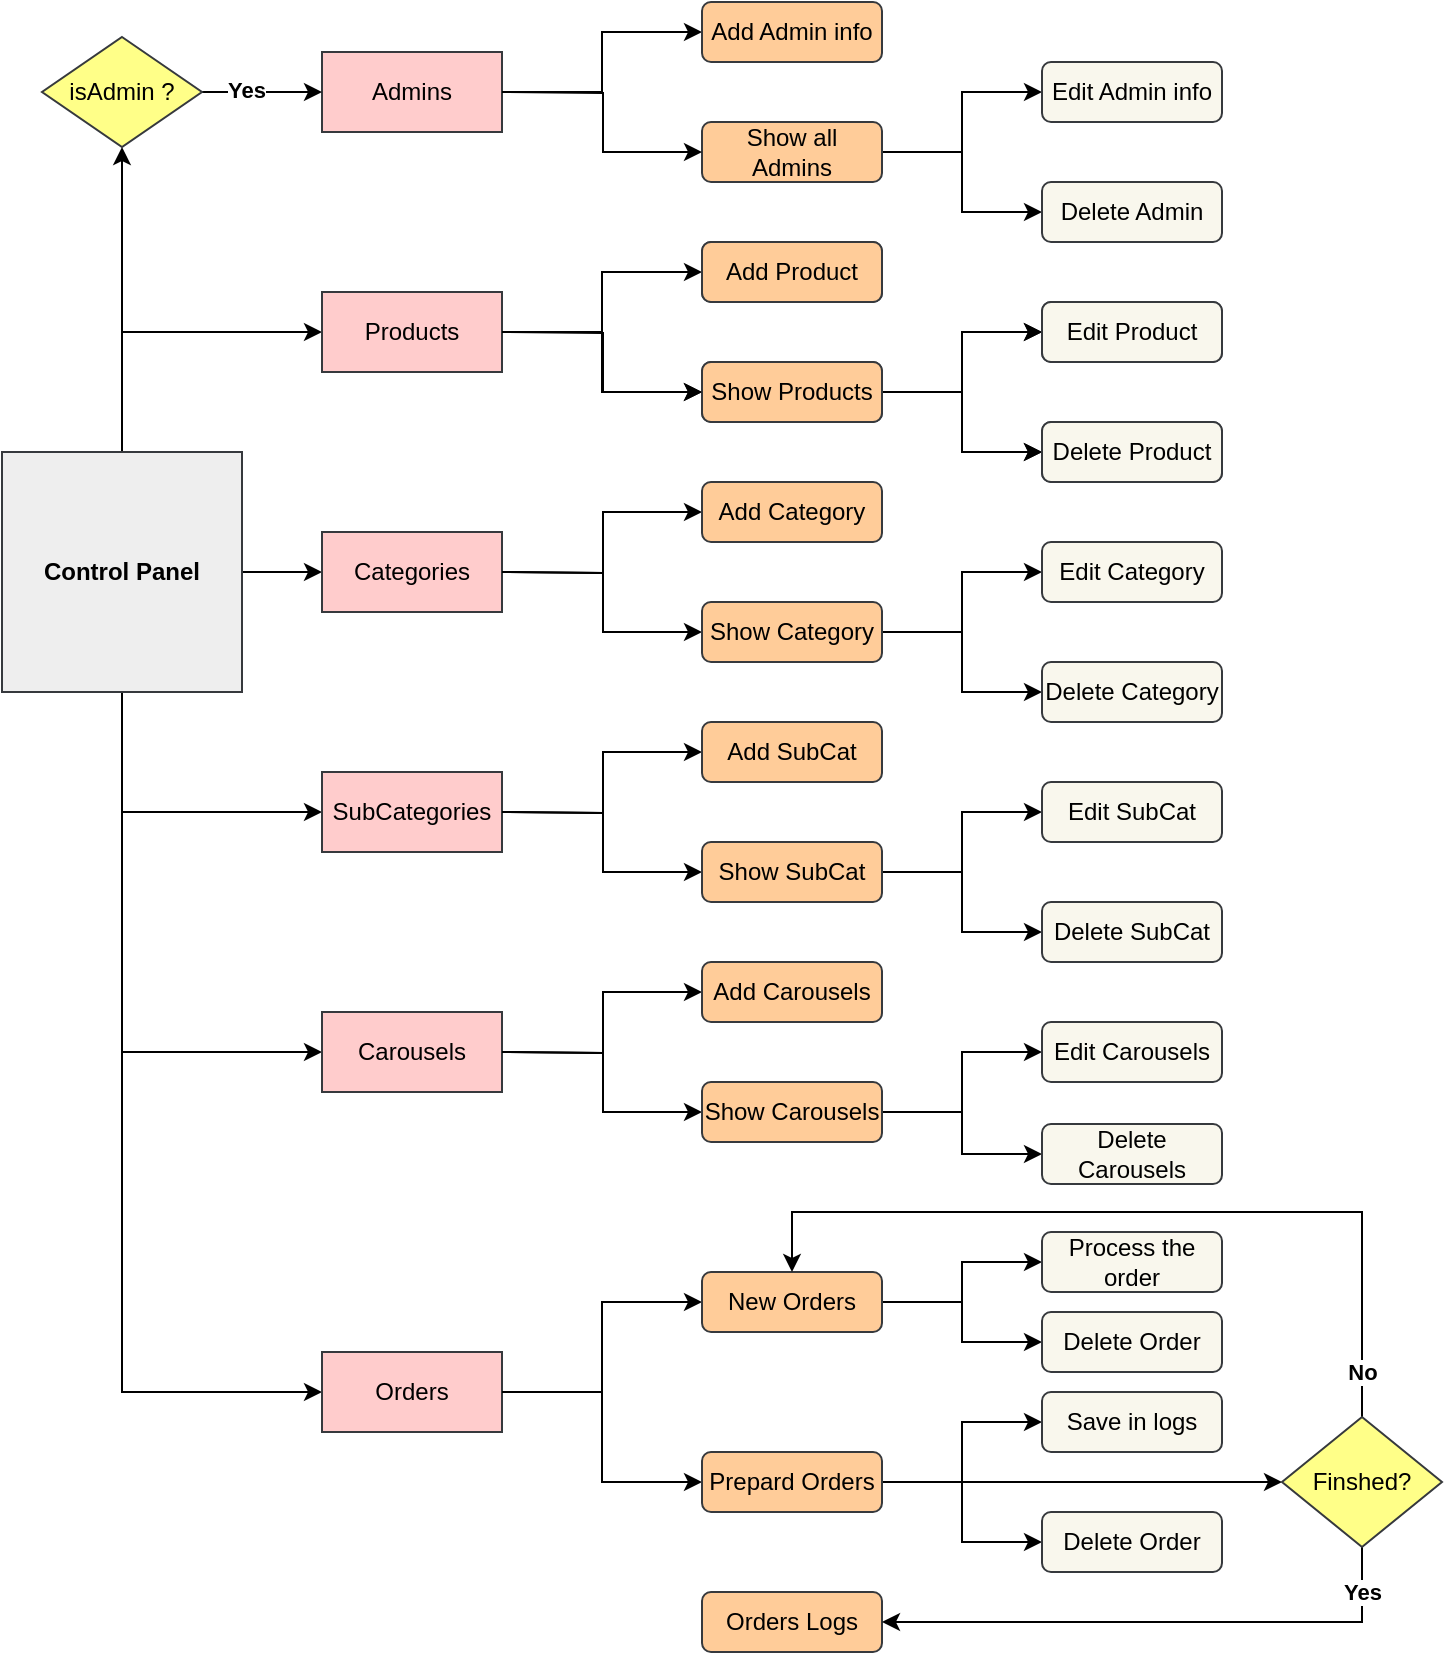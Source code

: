 <mxfile version="16.5.1" type="device"><diagram id="C-Gqux3o6-6dcaaLbfTX" name="Page-1"><mxGraphModel dx="1597" dy="986" grid="1" gridSize="10" guides="1" tooltips="1" connect="1" arrows="1" fold="1" page="1" pageScale="1" pageWidth="827" pageHeight="1169" math="0" shadow="0"><root><mxCell id="0"/><mxCell id="1" parent="0"/><mxCell id="qAH8mhJm70vvr5RvwoR2-15" style="edgeStyle=orthogonalEdgeStyle;rounded=0;orthogonalLoop=1;jettySize=auto;html=1;exitX=1;exitY=0.5;exitDx=0;exitDy=0;entryX=0;entryY=0.5;entryDx=0;entryDy=0;" edge="1" parent="1" source="qAH8mhJm70vvr5RvwoR2-1" target="qAH8mhJm70vvr5RvwoR2-3"><mxGeometry relative="1" as="geometry"/></mxCell><mxCell id="qAH8mhJm70vvr5RvwoR2-17" style="edgeStyle=orthogonalEdgeStyle;rounded=0;orthogonalLoop=1;jettySize=auto;html=1;exitX=0.5;exitY=0;exitDx=0;exitDy=0;entryX=0;entryY=0.5;entryDx=0;entryDy=0;" edge="1" parent="1" source="qAH8mhJm70vvr5RvwoR2-1" target="qAH8mhJm70vvr5RvwoR2-2"><mxGeometry relative="1" as="geometry"/></mxCell><mxCell id="qAH8mhJm70vvr5RvwoR2-19" style="edgeStyle=orthogonalEdgeStyle;rounded=0;orthogonalLoop=1;jettySize=auto;html=1;exitX=0.5;exitY=1;exitDx=0;exitDy=0;entryX=0;entryY=0.5;entryDx=0;entryDy=0;" edge="1" parent="1" source="qAH8mhJm70vvr5RvwoR2-1" target="qAH8mhJm70vvr5RvwoR2-4"><mxGeometry relative="1" as="geometry"/></mxCell><mxCell id="qAH8mhJm70vvr5RvwoR2-20" style="edgeStyle=orthogonalEdgeStyle;rounded=0;orthogonalLoop=1;jettySize=auto;html=1;exitX=0.5;exitY=1;exitDx=0;exitDy=0;entryX=0;entryY=0.5;entryDx=0;entryDy=0;" edge="1" parent="1" source="qAH8mhJm70vvr5RvwoR2-1" target="qAH8mhJm70vvr5RvwoR2-5"><mxGeometry relative="1" as="geometry"/></mxCell><mxCell id="qAH8mhJm70vvr5RvwoR2-21" style="edgeStyle=orthogonalEdgeStyle;rounded=0;orthogonalLoop=1;jettySize=auto;html=1;exitX=0.5;exitY=1;exitDx=0;exitDy=0;entryX=0;entryY=0.5;entryDx=0;entryDy=0;" edge="1" parent="1" source="qAH8mhJm70vvr5RvwoR2-1" target="qAH8mhJm70vvr5RvwoR2-6"><mxGeometry relative="1" as="geometry"/></mxCell><mxCell id="qAH8mhJm70vvr5RvwoR2-115" style="edgeStyle=orthogonalEdgeStyle;rounded=0;orthogonalLoop=1;jettySize=auto;html=1;exitX=0.5;exitY=0;exitDx=0;exitDy=0;entryX=0.5;entryY=1;entryDx=0;entryDy=0;" edge="1" parent="1" source="qAH8mhJm70vvr5RvwoR2-1" target="qAH8mhJm70vvr5RvwoR2-111"><mxGeometry relative="1" as="geometry"/></mxCell><mxCell id="qAH8mhJm70vvr5RvwoR2-1" value="&lt;b&gt;Control Panel&lt;/b&gt;" style="whiteSpace=wrap;html=1;aspect=fixed;fillColor=#eeeeee;strokeColor=#36393d;" vertex="1" parent="1"><mxGeometry x="30" y="490" width="120" height="120" as="geometry"/></mxCell><mxCell id="qAH8mhJm70vvr5RvwoR2-22" style="edgeStyle=orthogonalEdgeStyle;rounded=0;orthogonalLoop=1;jettySize=auto;html=1;exitX=1;exitY=0.5;exitDx=0;exitDy=0;entryX=0;entryY=0.5;entryDx=0;entryDy=0;" edge="1" parent="1" source="qAH8mhJm70vvr5RvwoR2-2" target="qAH8mhJm70vvr5RvwoR2-9"><mxGeometry relative="1" as="geometry"/></mxCell><mxCell id="qAH8mhJm70vvr5RvwoR2-23" style="edgeStyle=orthogonalEdgeStyle;rounded=0;orthogonalLoop=1;jettySize=auto;html=1;exitX=1;exitY=0.5;exitDx=0;exitDy=0;entryX=0;entryY=0.5;entryDx=0;entryDy=0;" edge="1" parent="1" source="qAH8mhJm70vvr5RvwoR2-2" target="qAH8mhJm70vvr5RvwoR2-8"><mxGeometry relative="1" as="geometry"/></mxCell><mxCell id="qAH8mhJm70vvr5RvwoR2-2" value="Products" style="rounded=0;whiteSpace=wrap;html=1;fillColor=#ffcccc;strokeColor=#36393d;" vertex="1" parent="1"><mxGeometry x="190" y="410" width="90" height="40" as="geometry"/></mxCell><mxCell id="qAH8mhJm70vvr5RvwoR2-3" value="Categories" style="rounded=0;whiteSpace=wrap;html=1;fillColor=#ffcccc;strokeColor=#36393d;" vertex="1" parent="1"><mxGeometry x="190" y="530" width="90" height="40" as="geometry"/></mxCell><mxCell id="qAH8mhJm70vvr5RvwoR2-4" value="SubCategories" style="rounded=0;whiteSpace=wrap;html=1;fillColor=#ffcccc;strokeColor=#36393d;" vertex="1" parent="1"><mxGeometry x="190" y="650" width="90" height="40" as="geometry"/></mxCell><mxCell id="qAH8mhJm70vvr5RvwoR2-5" value="Carousels" style="rounded=0;whiteSpace=wrap;html=1;fillColor=#ffcccc;strokeColor=#36393d;" vertex="1" parent="1"><mxGeometry x="190" y="770" width="90" height="40" as="geometry"/></mxCell><mxCell id="qAH8mhJm70vvr5RvwoR2-104" style="edgeStyle=orthogonalEdgeStyle;rounded=0;orthogonalLoop=1;jettySize=auto;html=1;exitX=1;exitY=0.5;exitDx=0;exitDy=0;entryX=0;entryY=0.5;entryDx=0;entryDy=0;" edge="1" parent="1" source="qAH8mhJm70vvr5RvwoR2-6" target="qAH8mhJm70vvr5RvwoR2-78"><mxGeometry relative="1" as="geometry"/></mxCell><mxCell id="qAH8mhJm70vvr5RvwoR2-6" value="Orders" style="rounded=0;whiteSpace=wrap;html=1;fillColor=#ffcccc;strokeColor=#36393d;" vertex="1" parent="1"><mxGeometry x="190" y="940" width="90" height="40" as="geometry"/></mxCell><mxCell id="qAH8mhJm70vvr5RvwoR2-96" style="edgeStyle=orthogonalEdgeStyle;rounded=0;orthogonalLoop=1;jettySize=auto;html=1;exitX=1;exitY=0.5;exitDx=0;exitDy=0;entryX=0;entryY=0.5;entryDx=0;entryDy=0;" edge="1" parent="1" source="qAH8mhJm70vvr5RvwoR2-7" target="qAH8mhJm70vvr5RvwoR2-89"><mxGeometry relative="1" as="geometry"/></mxCell><mxCell id="qAH8mhJm70vvr5RvwoR2-7" value="Admins" style="rounded=0;whiteSpace=wrap;html=1;fillColor=#ffcccc;strokeColor=#36393d;" vertex="1" parent="1"><mxGeometry x="190" y="290" width="90" height="40" as="geometry"/></mxCell><mxCell id="qAH8mhJm70vvr5RvwoR2-8" value="Add Product" style="rounded=1;whiteSpace=wrap;html=1;fillColor=#ffcc99;strokeColor=#36393d;" vertex="1" parent="1"><mxGeometry x="380" y="385" width="90" height="30" as="geometry"/></mxCell><mxCell id="qAH8mhJm70vvr5RvwoR2-24" style="edgeStyle=orthogonalEdgeStyle;rounded=0;orthogonalLoop=1;jettySize=auto;html=1;exitX=1;exitY=0.5;exitDx=0;exitDy=0;entryX=0;entryY=0.5;entryDx=0;entryDy=0;" edge="1" parent="1" source="qAH8mhJm70vvr5RvwoR2-9" target="qAH8mhJm70vvr5RvwoR2-11"><mxGeometry relative="1" as="geometry"/></mxCell><mxCell id="qAH8mhJm70vvr5RvwoR2-25" style="edgeStyle=orthogonalEdgeStyle;rounded=0;orthogonalLoop=1;jettySize=auto;html=1;exitX=1;exitY=0.5;exitDx=0;exitDy=0;entryX=0;entryY=0.5;entryDx=0;entryDy=0;" edge="1" parent="1" source="qAH8mhJm70vvr5RvwoR2-9" target="qAH8mhJm70vvr5RvwoR2-10"><mxGeometry relative="1" as="geometry"/></mxCell><mxCell id="qAH8mhJm70vvr5RvwoR2-9" value="Show Products" style="rounded=1;whiteSpace=wrap;html=1;fillColor=#ffcc99;strokeColor=#36393d;" vertex="1" parent="1"><mxGeometry x="380" y="445" width="90" height="30" as="geometry"/></mxCell><mxCell id="qAH8mhJm70vvr5RvwoR2-10" value="Edit Product" style="rounded=1;whiteSpace=wrap;html=1;fillColor=#f9f7ed;strokeColor=#36393d;" vertex="1" parent="1"><mxGeometry x="550" y="415" width="90" height="30" as="geometry"/></mxCell><mxCell id="qAH8mhJm70vvr5RvwoR2-11" value="Delete Product" style="rounded=1;whiteSpace=wrap;html=1;fillColor=#f9f7ed;strokeColor=#36393d;" vertex="1" parent="1"><mxGeometry x="550" y="475" width="90" height="30" as="geometry"/></mxCell><mxCell id="qAH8mhJm70vvr5RvwoR2-40" style="edgeStyle=orthogonalEdgeStyle;rounded=0;orthogonalLoop=1;jettySize=auto;html=1;exitX=1;exitY=0.5;exitDx=0;exitDy=0;entryX=0;entryY=0.5;entryDx=0;entryDy=0;" edge="1" parent="1" target="qAH8mhJm70vvr5RvwoR2-45"><mxGeometry relative="1" as="geometry"><mxPoint x="280" y="550" as="sourcePoint"/></mxGeometry></mxCell><mxCell id="qAH8mhJm70vvr5RvwoR2-41" style="edgeStyle=orthogonalEdgeStyle;rounded=0;orthogonalLoop=1;jettySize=auto;html=1;entryX=0;entryY=0.5;entryDx=0;entryDy=0;" edge="1" parent="1" target="qAH8mhJm70vvr5RvwoR2-42"><mxGeometry relative="1" as="geometry"><mxPoint x="280" y="550" as="sourcePoint"/></mxGeometry></mxCell><mxCell id="qAH8mhJm70vvr5RvwoR2-42" value="Add Category" style="rounded=1;whiteSpace=wrap;html=1;fillColor=#ffcc99;strokeColor=#36393d;" vertex="1" parent="1"><mxGeometry x="380" y="505" width="90" height="30" as="geometry"/></mxCell><mxCell id="qAH8mhJm70vvr5RvwoR2-43" style="edgeStyle=orthogonalEdgeStyle;rounded=0;orthogonalLoop=1;jettySize=auto;html=1;exitX=1;exitY=0.5;exitDx=0;exitDy=0;entryX=0;entryY=0.5;entryDx=0;entryDy=0;" edge="1" parent="1" source="qAH8mhJm70vvr5RvwoR2-45" target="qAH8mhJm70vvr5RvwoR2-47"><mxGeometry relative="1" as="geometry"/></mxCell><mxCell id="qAH8mhJm70vvr5RvwoR2-44" style="edgeStyle=orthogonalEdgeStyle;rounded=0;orthogonalLoop=1;jettySize=auto;html=1;exitX=1;exitY=0.5;exitDx=0;exitDy=0;entryX=0;entryY=0.5;entryDx=0;entryDy=0;" edge="1" parent="1" source="qAH8mhJm70vvr5RvwoR2-45" target="qAH8mhJm70vvr5RvwoR2-46"><mxGeometry relative="1" as="geometry"/></mxCell><mxCell id="qAH8mhJm70vvr5RvwoR2-45" value="Show Category" style="rounded=1;whiteSpace=wrap;html=1;fillColor=#ffcc99;strokeColor=#36393d;" vertex="1" parent="1"><mxGeometry x="380" y="565" width="90" height="30" as="geometry"/></mxCell><mxCell id="qAH8mhJm70vvr5RvwoR2-46" value="Edit Category" style="rounded=1;whiteSpace=wrap;html=1;fillColor=#f9f7ed;strokeColor=#36393d;" vertex="1" parent="1"><mxGeometry x="550" y="535" width="90" height="30" as="geometry"/></mxCell><mxCell id="qAH8mhJm70vvr5RvwoR2-47" value="Delete Category" style="rounded=1;whiteSpace=wrap;html=1;fillColor=#f9f7ed;strokeColor=#36393d;" vertex="1" parent="1"><mxGeometry x="550" y="595" width="90" height="30" as="geometry"/></mxCell><mxCell id="qAH8mhJm70vvr5RvwoR2-49" style="edgeStyle=orthogonalEdgeStyle;rounded=0;orthogonalLoop=1;jettySize=auto;html=1;exitX=1;exitY=0.5;exitDx=0;exitDy=0;entryX=0;entryY=0.5;entryDx=0;entryDy=0;" edge="1" parent="1" target="qAH8mhJm70vvr5RvwoR2-54"><mxGeometry relative="1" as="geometry"><mxPoint x="280" y="670" as="sourcePoint"/></mxGeometry></mxCell><mxCell id="qAH8mhJm70vvr5RvwoR2-50" style="edgeStyle=orthogonalEdgeStyle;rounded=0;orthogonalLoop=1;jettySize=auto;html=1;entryX=0;entryY=0.5;entryDx=0;entryDy=0;" edge="1" parent="1" target="qAH8mhJm70vvr5RvwoR2-51"><mxGeometry relative="1" as="geometry"><mxPoint x="280" y="670" as="sourcePoint"/></mxGeometry></mxCell><mxCell id="qAH8mhJm70vvr5RvwoR2-51" value="Add SubCat" style="rounded=1;whiteSpace=wrap;html=1;fillColor=#ffcc99;strokeColor=#36393d;" vertex="1" parent="1"><mxGeometry x="380" y="625" width="90" height="30" as="geometry"/></mxCell><mxCell id="qAH8mhJm70vvr5RvwoR2-52" style="edgeStyle=orthogonalEdgeStyle;rounded=0;orthogonalLoop=1;jettySize=auto;html=1;exitX=1;exitY=0.5;exitDx=0;exitDy=0;entryX=0;entryY=0.5;entryDx=0;entryDy=0;" edge="1" parent="1" source="qAH8mhJm70vvr5RvwoR2-54" target="qAH8mhJm70vvr5RvwoR2-56"><mxGeometry relative="1" as="geometry"/></mxCell><mxCell id="qAH8mhJm70vvr5RvwoR2-53" style="edgeStyle=orthogonalEdgeStyle;rounded=0;orthogonalLoop=1;jettySize=auto;html=1;exitX=1;exitY=0.5;exitDx=0;exitDy=0;entryX=0;entryY=0.5;entryDx=0;entryDy=0;" edge="1" parent="1" source="qAH8mhJm70vvr5RvwoR2-54" target="qAH8mhJm70vvr5RvwoR2-55"><mxGeometry relative="1" as="geometry"/></mxCell><mxCell id="qAH8mhJm70vvr5RvwoR2-54" value="Show SubCat" style="rounded=1;whiteSpace=wrap;html=1;fillColor=#ffcc99;strokeColor=#36393d;" vertex="1" parent="1"><mxGeometry x="380" y="685" width="90" height="30" as="geometry"/></mxCell><mxCell id="qAH8mhJm70vvr5RvwoR2-55" value="Edit SubCat" style="rounded=1;whiteSpace=wrap;html=1;fillColor=#f9f7ed;strokeColor=#36393d;" vertex="1" parent="1"><mxGeometry x="550" y="655" width="90" height="30" as="geometry"/></mxCell><mxCell id="qAH8mhJm70vvr5RvwoR2-56" value="Delete SubCat" style="rounded=1;whiteSpace=wrap;html=1;fillColor=#f9f7ed;strokeColor=#36393d;" vertex="1" parent="1"><mxGeometry x="550" y="715" width="90" height="30" as="geometry"/></mxCell><mxCell id="qAH8mhJm70vvr5RvwoR2-57" style="edgeStyle=orthogonalEdgeStyle;rounded=0;orthogonalLoop=1;jettySize=auto;html=1;exitX=1;exitY=0.5;exitDx=0;exitDy=0;entryX=0;entryY=0.5;entryDx=0;entryDy=0;" edge="1" parent="1" target="qAH8mhJm70vvr5RvwoR2-62"><mxGeometry relative="1" as="geometry"><mxPoint x="280" y="790" as="sourcePoint"/></mxGeometry></mxCell><mxCell id="qAH8mhJm70vvr5RvwoR2-58" style="edgeStyle=orthogonalEdgeStyle;rounded=0;orthogonalLoop=1;jettySize=auto;html=1;entryX=0;entryY=0.5;entryDx=0;entryDy=0;" edge="1" parent="1" target="qAH8mhJm70vvr5RvwoR2-59"><mxGeometry relative="1" as="geometry"><mxPoint x="280" y="790" as="sourcePoint"/></mxGeometry></mxCell><mxCell id="qAH8mhJm70vvr5RvwoR2-59" value="Add Carousels" style="rounded=1;whiteSpace=wrap;html=1;fillColor=#ffcc99;strokeColor=#36393d;" vertex="1" parent="1"><mxGeometry x="380" y="745" width="90" height="30" as="geometry"/></mxCell><mxCell id="qAH8mhJm70vvr5RvwoR2-60" style="edgeStyle=orthogonalEdgeStyle;rounded=0;orthogonalLoop=1;jettySize=auto;html=1;exitX=1;exitY=0.5;exitDx=0;exitDy=0;entryX=0;entryY=0.5;entryDx=0;entryDy=0;" edge="1" parent="1" source="qAH8mhJm70vvr5RvwoR2-62" target="qAH8mhJm70vvr5RvwoR2-64"><mxGeometry relative="1" as="geometry"/></mxCell><mxCell id="qAH8mhJm70vvr5RvwoR2-61" style="edgeStyle=orthogonalEdgeStyle;rounded=0;orthogonalLoop=1;jettySize=auto;html=1;exitX=1;exitY=0.5;exitDx=0;exitDy=0;entryX=0;entryY=0.5;entryDx=0;entryDy=0;" edge="1" parent="1" source="qAH8mhJm70vvr5RvwoR2-62" target="qAH8mhJm70vvr5RvwoR2-63"><mxGeometry relative="1" as="geometry"/></mxCell><mxCell id="qAH8mhJm70vvr5RvwoR2-62" value="Show Carousels" style="rounded=1;whiteSpace=wrap;html=1;fillColor=#ffcc99;strokeColor=#36393d;" vertex="1" parent="1"><mxGeometry x="380" y="805" width="90" height="30" as="geometry"/></mxCell><mxCell id="qAH8mhJm70vvr5RvwoR2-63" value="Edit Carousels" style="rounded=1;whiteSpace=wrap;html=1;fillColor=#f9f7ed;strokeColor=#36393d;" vertex="1" parent="1"><mxGeometry x="550" y="775" width="90" height="30" as="geometry"/></mxCell><mxCell id="qAH8mhJm70vvr5RvwoR2-64" value="Delete Carousels" style="rounded=1;whiteSpace=wrap;html=1;fillColor=#f9f7ed;strokeColor=#36393d;" vertex="1" parent="1"><mxGeometry x="550" y="826" width="90" height="30" as="geometry"/></mxCell><mxCell id="qAH8mhJm70vvr5RvwoR2-74" style="edgeStyle=orthogonalEdgeStyle;rounded=0;orthogonalLoop=1;jettySize=auto;html=1;entryX=0;entryY=0.5;entryDx=0;entryDy=0;exitX=1;exitY=0.5;exitDx=0;exitDy=0;" edge="1" parent="1" target="qAH8mhJm70vvr5RvwoR2-75" source="qAH8mhJm70vvr5RvwoR2-6"><mxGeometry relative="1" as="geometry"><mxPoint x="280" y="910" as="sourcePoint"/></mxGeometry></mxCell><mxCell id="qAH8mhJm70vvr5RvwoR2-98" style="edgeStyle=orthogonalEdgeStyle;rounded=0;orthogonalLoop=1;jettySize=auto;html=1;exitX=1;exitY=0.5;exitDx=0;exitDy=0;entryX=0;entryY=0.5;entryDx=0;entryDy=0;" edge="1" parent="1" source="qAH8mhJm70vvr5RvwoR2-75" target="qAH8mhJm70vvr5RvwoR2-79"><mxGeometry relative="1" as="geometry"/></mxCell><mxCell id="qAH8mhJm70vvr5RvwoR2-99" style="edgeStyle=orthogonalEdgeStyle;rounded=0;orthogonalLoop=1;jettySize=auto;html=1;exitX=1;exitY=0.5;exitDx=0;exitDy=0;entryX=0;entryY=0.5;entryDx=0;entryDy=0;" edge="1" parent="1" source="qAH8mhJm70vvr5RvwoR2-75" target="qAH8mhJm70vvr5RvwoR2-80"><mxGeometry relative="1" as="geometry"/></mxCell><mxCell id="qAH8mhJm70vvr5RvwoR2-75" value="New Orders" style="rounded=1;whiteSpace=wrap;html=1;fillColor=#ffcc99;strokeColor=#36393d;" vertex="1" parent="1"><mxGeometry x="380" y="900" width="90" height="30" as="geometry"/></mxCell><mxCell id="qAH8mhJm70vvr5RvwoR2-102" style="edgeStyle=orthogonalEdgeStyle;rounded=0;orthogonalLoop=1;jettySize=auto;html=1;exitX=1;exitY=0.5;exitDx=0;exitDy=0;entryX=0;entryY=0.5;entryDx=0;entryDy=0;" edge="1" parent="1" source="qAH8mhJm70vvr5RvwoR2-78" target="qAH8mhJm70vvr5RvwoR2-101"><mxGeometry relative="1" as="geometry"/></mxCell><mxCell id="qAH8mhJm70vvr5RvwoR2-103" style="edgeStyle=orthogonalEdgeStyle;rounded=0;orthogonalLoop=1;jettySize=auto;html=1;exitX=1;exitY=0.5;exitDx=0;exitDy=0;entryX=0;entryY=0.5;entryDx=0;entryDy=0;" edge="1" parent="1" source="qAH8mhJm70vvr5RvwoR2-78" target="qAH8mhJm70vvr5RvwoR2-100"><mxGeometry relative="1" as="geometry"/></mxCell><mxCell id="qAH8mhJm70vvr5RvwoR2-109" style="edgeStyle=orthogonalEdgeStyle;rounded=0;orthogonalLoop=1;jettySize=auto;html=1;exitX=1;exitY=0.5;exitDx=0;exitDy=0;entryX=0;entryY=0.5;entryDx=0;entryDy=0;" edge="1" parent="1" source="qAH8mhJm70vvr5RvwoR2-78" target="qAH8mhJm70vvr5RvwoR2-105"><mxGeometry relative="1" as="geometry"/></mxCell><mxCell id="qAH8mhJm70vvr5RvwoR2-78" value="Prepard Orders" style="rounded=1;whiteSpace=wrap;html=1;fillColor=#ffcc99;strokeColor=#36393d;" vertex="1" parent="1"><mxGeometry x="380" y="990" width="90" height="30" as="geometry"/></mxCell><mxCell id="qAH8mhJm70vvr5RvwoR2-79" value="Process the order" style="rounded=1;whiteSpace=wrap;html=1;fillColor=#f9f7ed;strokeColor=#36393d;" vertex="1" parent="1"><mxGeometry x="550" y="880" width="90" height="30" as="geometry"/></mxCell><mxCell id="qAH8mhJm70vvr5RvwoR2-80" value="Delete Order" style="rounded=1;whiteSpace=wrap;html=1;fillColor=#f9f7ed;strokeColor=#36393d;" vertex="1" parent="1"><mxGeometry x="550" y="920" width="90" height="30" as="geometry"/></mxCell><mxCell id="qAH8mhJm70vvr5RvwoR2-81" value="Add Product" style="rounded=1;whiteSpace=wrap;html=1;fillColor=#ffcc99;strokeColor=#36393d;" vertex="1" parent="1"><mxGeometry x="380" y="385" width="90" height="30" as="geometry"/></mxCell><mxCell id="qAH8mhJm70vvr5RvwoR2-82" style="edgeStyle=orthogonalEdgeStyle;rounded=0;orthogonalLoop=1;jettySize=auto;html=1;exitX=1;exitY=0.5;exitDx=0;exitDy=0;entryX=0;entryY=0.5;entryDx=0;entryDy=0;" edge="1" source="qAH8mhJm70vvr5RvwoR2-84" target="qAH8mhJm70vvr5RvwoR2-86" parent="1"><mxGeometry relative="1" as="geometry"/></mxCell><mxCell id="qAH8mhJm70vvr5RvwoR2-83" style="edgeStyle=orthogonalEdgeStyle;rounded=0;orthogonalLoop=1;jettySize=auto;html=1;exitX=1;exitY=0.5;exitDx=0;exitDy=0;entryX=0;entryY=0.5;entryDx=0;entryDy=0;" edge="1" source="qAH8mhJm70vvr5RvwoR2-84" target="qAH8mhJm70vvr5RvwoR2-85" parent="1"><mxGeometry relative="1" as="geometry"/></mxCell><mxCell id="qAH8mhJm70vvr5RvwoR2-84" value="Show Products" style="rounded=1;whiteSpace=wrap;html=1;fillColor=#ffcc99;strokeColor=#36393d;" vertex="1" parent="1"><mxGeometry x="380" y="445" width="90" height="30" as="geometry"/></mxCell><mxCell id="qAH8mhJm70vvr5RvwoR2-85" value="Edit Product" style="rounded=1;whiteSpace=wrap;html=1;fillColor=#f9f7ed;strokeColor=#36393d;" vertex="1" parent="1"><mxGeometry x="550" y="415" width="90" height="30" as="geometry"/></mxCell><mxCell id="qAH8mhJm70vvr5RvwoR2-86" value="Delete Product" style="rounded=1;whiteSpace=wrap;html=1;fillColor=#f9f7ed;strokeColor=#36393d;" vertex="1" parent="1"><mxGeometry x="550" y="475" width="90" height="30" as="geometry"/></mxCell><mxCell id="qAH8mhJm70vvr5RvwoR2-87" style="edgeStyle=orthogonalEdgeStyle;rounded=0;orthogonalLoop=1;jettySize=auto;html=1;exitX=1;exitY=0.5;exitDx=0;exitDy=0;entryX=0;entryY=0.5;entryDx=0;entryDy=0;" edge="1" target="qAH8mhJm70vvr5RvwoR2-84" parent="1"><mxGeometry relative="1" as="geometry"><mxPoint x="280" y="430.0" as="sourcePoint"/></mxGeometry></mxCell><mxCell id="qAH8mhJm70vvr5RvwoR2-89" value="Add Admin info" style="rounded=1;whiteSpace=wrap;html=1;fillColor=#ffcc99;strokeColor=#36393d;" vertex="1" parent="1"><mxGeometry x="380" y="265" width="90" height="30" as="geometry"/></mxCell><mxCell id="qAH8mhJm70vvr5RvwoR2-90" style="edgeStyle=orthogonalEdgeStyle;rounded=0;orthogonalLoop=1;jettySize=auto;html=1;exitX=1;exitY=0.5;exitDx=0;exitDy=0;entryX=0;entryY=0.5;entryDx=0;entryDy=0;" edge="1" parent="1" source="qAH8mhJm70vvr5RvwoR2-92" target="qAH8mhJm70vvr5RvwoR2-94"><mxGeometry relative="1" as="geometry"/></mxCell><mxCell id="qAH8mhJm70vvr5RvwoR2-91" style="edgeStyle=orthogonalEdgeStyle;rounded=0;orthogonalLoop=1;jettySize=auto;html=1;exitX=1;exitY=0.5;exitDx=0;exitDy=0;entryX=0;entryY=0.5;entryDx=0;entryDy=0;" edge="1" parent="1" source="qAH8mhJm70vvr5RvwoR2-92" target="qAH8mhJm70vvr5RvwoR2-93"><mxGeometry relative="1" as="geometry"/></mxCell><mxCell id="qAH8mhJm70vvr5RvwoR2-92" value="Show all Admins" style="rounded=1;whiteSpace=wrap;html=1;fillColor=#ffcc99;strokeColor=#36393d;" vertex="1" parent="1"><mxGeometry x="380" y="325" width="90" height="30" as="geometry"/></mxCell><mxCell id="qAH8mhJm70vvr5RvwoR2-93" value="Edit Admin info" style="rounded=1;whiteSpace=wrap;html=1;fillColor=#f9f7ed;strokeColor=#36393d;" vertex="1" parent="1"><mxGeometry x="550" y="295" width="90" height="30" as="geometry"/></mxCell><mxCell id="qAH8mhJm70vvr5RvwoR2-94" value="Delete Admin" style="rounded=1;whiteSpace=wrap;html=1;fillColor=#f9f7ed;strokeColor=#36393d;" vertex="1" parent="1"><mxGeometry x="550" y="355" width="90" height="30" as="geometry"/></mxCell><mxCell id="qAH8mhJm70vvr5RvwoR2-95" style="edgeStyle=orthogonalEdgeStyle;rounded=0;orthogonalLoop=1;jettySize=auto;html=1;exitX=1;exitY=0.5;exitDx=0;exitDy=0;entryX=0;entryY=0.5;entryDx=0;entryDy=0;" edge="1" parent="1" target="qAH8mhJm70vvr5RvwoR2-92"><mxGeometry relative="1" as="geometry"><mxPoint x="280" y="310.0" as="sourcePoint"/></mxGeometry></mxCell><mxCell id="qAH8mhJm70vvr5RvwoR2-97" value="Orders Logs" style="rounded=1;whiteSpace=wrap;html=1;fillColor=#ffcc99;strokeColor=#36393d;" vertex="1" parent="1"><mxGeometry x="380" y="1060" width="90" height="30" as="geometry"/></mxCell><mxCell id="qAH8mhJm70vvr5RvwoR2-100" value="Delete Order" style="rounded=1;whiteSpace=wrap;html=1;fillColor=#f9f7ed;strokeColor=#36393d;" vertex="1" parent="1"><mxGeometry x="550" y="1020" width="90" height="30" as="geometry"/></mxCell><mxCell id="qAH8mhJm70vvr5RvwoR2-101" value="Save in logs" style="rounded=1;whiteSpace=wrap;html=1;fillColor=#f9f7ed;strokeColor=#36393d;" vertex="1" parent="1"><mxGeometry x="550" y="960" width="90" height="30" as="geometry"/></mxCell><mxCell id="qAH8mhJm70vvr5RvwoR2-106" style="edgeStyle=orthogonalEdgeStyle;rounded=0;orthogonalLoop=1;jettySize=auto;html=1;exitX=0.5;exitY=0;exitDx=0;exitDy=0;entryX=0.5;entryY=0;entryDx=0;entryDy=0;" edge="1" parent="1" source="qAH8mhJm70vvr5RvwoR2-105" target="qAH8mhJm70vvr5RvwoR2-75"><mxGeometry relative="1" as="geometry"><Array as="points"><mxPoint x="710" y="870"/><mxPoint x="425" y="870"/></Array></mxGeometry></mxCell><mxCell id="qAH8mhJm70vvr5RvwoR2-107" value="&lt;b&gt;No&lt;/b&gt;" style="edgeLabel;html=1;align=center;verticalAlign=middle;resizable=0;points=[];" vertex="1" connectable="0" parent="qAH8mhJm70vvr5RvwoR2-106"><mxGeometry x="-0.891" relative="1" as="geometry"><mxPoint as="offset"/></mxGeometry></mxCell><mxCell id="qAH8mhJm70vvr5RvwoR2-108" style="edgeStyle=orthogonalEdgeStyle;rounded=0;orthogonalLoop=1;jettySize=auto;html=1;exitX=0.5;exitY=1;exitDx=0;exitDy=0;entryX=1;entryY=0.5;entryDx=0;entryDy=0;" edge="1" parent="1" source="qAH8mhJm70vvr5RvwoR2-105" target="qAH8mhJm70vvr5RvwoR2-97"><mxGeometry relative="1" as="geometry"/></mxCell><mxCell id="qAH8mhJm70vvr5RvwoR2-110" value="&lt;b&gt;Yes&lt;/b&gt;" style="edgeLabel;html=1;align=center;verticalAlign=middle;resizable=0;points=[];" vertex="1" connectable="0" parent="qAH8mhJm70vvr5RvwoR2-108"><mxGeometry x="-0.779" y="-2" relative="1" as="geometry"><mxPoint x="2" y="-8" as="offset"/></mxGeometry></mxCell><mxCell id="qAH8mhJm70vvr5RvwoR2-105" value="Finshed?" style="rhombus;whiteSpace=wrap;html=1;fillColor=#ffff88;strokeColor=#36393d;" vertex="1" parent="1"><mxGeometry x="670" y="972.5" width="80" height="65" as="geometry"/></mxCell><mxCell id="qAH8mhJm70vvr5RvwoR2-112" style="edgeStyle=orthogonalEdgeStyle;rounded=0;orthogonalLoop=1;jettySize=auto;html=1;exitX=1;exitY=0.5;exitDx=0;exitDy=0;entryX=0;entryY=0.5;entryDx=0;entryDy=0;" edge="1" parent="1" source="qAH8mhJm70vvr5RvwoR2-111" target="qAH8mhJm70vvr5RvwoR2-7"><mxGeometry relative="1" as="geometry"/></mxCell><mxCell id="qAH8mhJm70vvr5RvwoR2-113" value="&lt;b&gt;Yes&lt;/b&gt;" style="edgeLabel;html=1;align=center;verticalAlign=middle;resizable=0;points=[];" vertex="1" connectable="0" parent="qAH8mhJm70vvr5RvwoR2-112"><mxGeometry x="-0.259" y="1" relative="1" as="geometry"><mxPoint as="offset"/></mxGeometry></mxCell><mxCell id="qAH8mhJm70vvr5RvwoR2-111" value="isAdmin ?" style="rhombus;whiteSpace=wrap;html=1;fillColor=#ffff88;strokeColor=#36393d;" vertex="1" parent="1"><mxGeometry x="50" y="282.5" width="80" height="55" as="geometry"/></mxCell></root></mxGraphModel></diagram></mxfile>